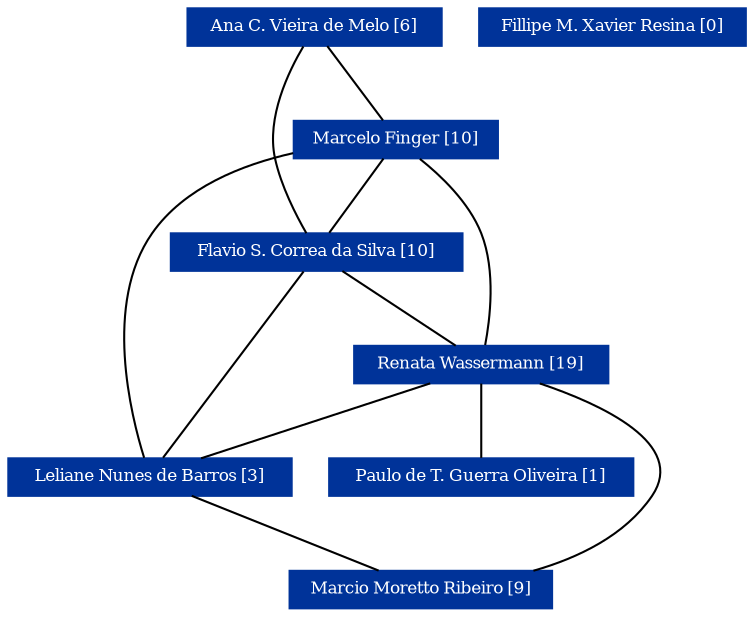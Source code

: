 strict graph grafo1 {
	graph [bb="0,0,430.2,288", id=grafo1, overlap=False];
	node [label="\N", fontsize=8, shape=rectangle, style=filled];
	0 [label="Ana C. Vieira de Melo [6]", URL="http://lattes.cnpq.br/1225623517319669", color="#003399", fontcolor="#FFFFFF", height="0.25", pos="223.2,279", width="1.6944"];
	1 [label="Marcelo Finger [10]", URL="http://lattes.cnpq.br/0620986273710878", color="#003399", fontcolor="#FFFFFF", height="0.25", pos="180.2,225", width="1.3611"];
	2 [label="Flavio S. Correa da Silva [10]", URL="http://lattes.cnpq.br/8571722708574643", color="#003399", fontcolor="#FFFFFF", height="0.25", pos="273.2,171", width="1.9444"];
	3 [label="Renata Wassermann [19]", URL="http://lattes.cnpq.br/8548608291351316", color="#003399", fontcolor="#FFFFFF", height="0.25", pos="86.198,117", width="1.6944"];
	4 [label="Leliane Nunes de Barros [3]", URL="http://lattes.cnpq.br/0348490713417429", color="#003399", fontcolor="#FFFFFF", height="0.25", pos="245.2,63", width="1.8889"];
	7 [label="Marcio Moretto Ribeiro [9]", URL="http://lattes.cnpq.br/2153927915438535", color="#003399", fontcolor="#FFFFFF", height="0.25", pos="115.2,9", width="1.75"];
	6 [label="Paulo de T. Guerra Oliveira [1]", URL="http://lattes.cnpq.br/5228033768526863", color="#003399", fontcolor="#FFFFFF", height="0.25", pos="86.198,63", width="2.0278"];
	5 [label="Fillipe M. Xavier Resina [0]", URL="http://lattes.cnpq.br/5276187175614211", color="#003399", fontcolor="#FFFFFF", height="0.25", pos="366.2,279", width="1.7778"];
	0 -- 1 [pos="215.71,269.59 207.82,259.68 195.46,244.17 187.6,234.3"];
	0 -- 2 [pos="227.46,269.79 236.91,249.39 259.51,200.57 268.95,180.18"];
	2 -- 3 [pos="241.9,161.96 207.38,151.99 152.16,136.05 117.6,126.07"];
	2 -- 4 [pos="270.81,161.79 265.52,141.39 252.86,92.567 247.58,72.185"];
	1 -- 3 [pos="172.18,215.79 154.42,195.39 111.93,146.57 94.192,126.18"];
	1 -- 4 [pos="181.48,215.82 183.39,203.37 187.49,180.54 194.2,162 206.76,127.28 228.97,89.257 239.43,72.19"];
	1 -- 2 [pos="195.97,215.84 213.18,205.85 240.54,189.96 257.65,180.03"];
	3 -- 4 [pos="112.81,107.96 142.16,97.994 189.11,82.048 218.5,72.068"];
	3 -- 7 [pos="55.936,108 26.262,97.522 -12.302,78.493 4.1978,54 16.745,35.374 38.461,24.455 59.377,18.055"];
	3 -- 6 [pos="86.198,107.59 86.198,97.683 86.198,82.169 86.198,72.298"];
	4 -- 7 [pos="223.44,53.962 199.44,43.994 161.05,28.048 137.03,18.068"];
}
